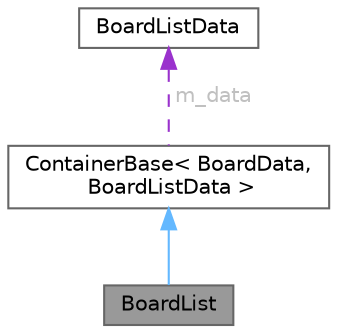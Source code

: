 digraph "BoardList"
{
 // LATEX_PDF_SIZE
  bgcolor="transparent";
  edge [fontname=Helvetica,fontsize=10,labelfontname=Helvetica,labelfontsize=10];
  node [fontname=Helvetica,fontsize=10,shape=box,height=0.2,width=0.4];
  Node1 [id="Node000001",label="BoardList",height=0.2,width=0.4,color="gray40", fillcolor="grey60", style="filled", fontcolor="black",tooltip="List class representing a list of cards."];
  Node2 -> Node1 [id="edge1_Node000001_Node000002",dir="back",color="steelblue1",style="solid",tooltip=" "];
  Node2 [id="Node000002",label="ContainerBase\< BoardData,\l BoardListData \>",height=0.2,width=0.4,color="gray40", fillcolor="white", style="filled",URL="$classContainerBase.html",tooltip=" "];
  Node3 -> Node2 [id="edge2_Node000002_Node000003",dir="back",color="darkorchid3",style="dashed",tooltip=" ",label=" m_data",fontcolor="grey" ];
  Node3 [id="Node000003",label="BoardListData",height=0.2,width=0.4,color="gray40", fillcolor="white", style="filled",URL="$structBoardListData.html",tooltip="Data held by a board list."];
}
